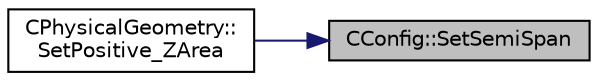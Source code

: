 digraph "CConfig::SetSemiSpan"
{
 // LATEX_PDF_SIZE
  edge [fontname="Helvetica",fontsize="10",labelfontname="Helvetica",labelfontsize="10"];
  node [fontname="Helvetica",fontsize="10",shape=record];
  rankdir="RL";
  Node1 [label="CConfig::SetSemiSpan",height=0.2,width=0.4,color="black", fillcolor="grey75", style="filled", fontcolor="black",tooltip="In case the SemiSpan is equal to 0 then, it is necessary to compute the max y distance,..."];
  Node1 -> Node2 [dir="back",color="midnightblue",fontsize="10",style="solid",fontname="Helvetica"];
  Node2 [label="CPhysicalGeometry::\lSetPositive_ZArea",height=0.2,width=0.4,color="black", fillcolor="white", style="filled",URL="$classCPhysicalGeometry.html#a9c3acdee10579102b039ffe93498cc2b",tooltip="Compute surface area (positive z-direction) for force coefficient non-dimensionalization."];
}
